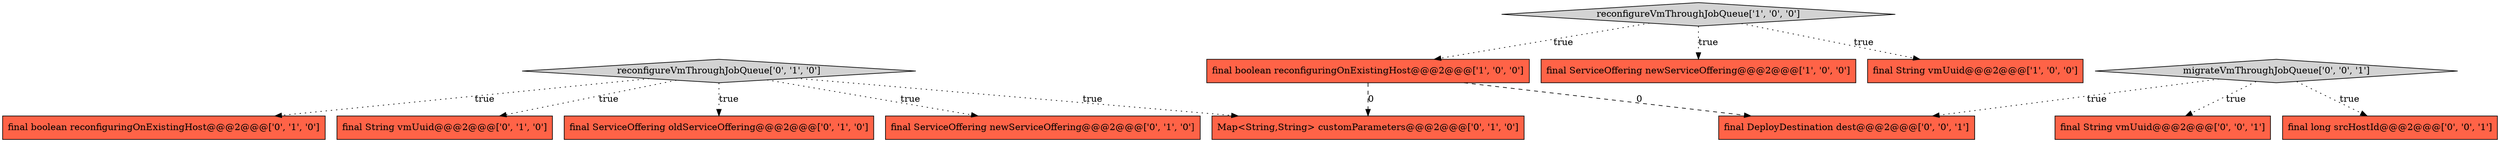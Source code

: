 digraph {
5 [style = filled, label = "final boolean reconfiguringOnExistingHost@@@2@@@['0', '1', '0']", fillcolor = tomato, shape = box image = "AAA0AAABBB2BBB"];
6 [style = filled, label = "reconfigureVmThroughJobQueue['0', '1', '0']", fillcolor = lightgray, shape = diamond image = "AAA0AAABBB2BBB"];
7 [style = filled, label = "final String vmUuid@@@2@@@['0', '1', '0']", fillcolor = tomato, shape = box image = "AAA0AAABBB2BBB"];
8 [style = filled, label = "final ServiceOffering oldServiceOffering@@@2@@@['0', '1', '0']", fillcolor = tomato, shape = box image = "AAA0AAABBB2BBB"];
3 [style = filled, label = "reconfigureVmThroughJobQueue['1', '0', '0']", fillcolor = lightgray, shape = diamond image = "AAA0AAABBB1BBB"];
4 [style = filled, label = "final ServiceOffering newServiceOffering@@@2@@@['0', '1', '0']", fillcolor = tomato, shape = box image = "AAA0AAABBB2BBB"];
12 [style = filled, label = "final long srcHostId@@@2@@@['0', '0', '1']", fillcolor = tomato, shape = box image = "AAA0AAABBB3BBB"];
9 [style = filled, label = "Map<String,String> customParameters@@@2@@@['0', '1', '0']", fillcolor = tomato, shape = box image = "AAA1AAABBB2BBB"];
11 [style = filled, label = "migrateVmThroughJobQueue['0', '0', '1']", fillcolor = lightgray, shape = diamond image = "AAA0AAABBB3BBB"];
1 [style = filled, label = "final ServiceOffering newServiceOffering@@@2@@@['1', '0', '0']", fillcolor = tomato, shape = box image = "AAA0AAABBB1BBB"];
13 [style = filled, label = "final DeployDestination dest@@@2@@@['0', '0', '1']", fillcolor = tomato, shape = box image = "AAA0AAABBB3BBB"];
0 [style = filled, label = "final String vmUuid@@@2@@@['1', '0', '0']", fillcolor = tomato, shape = box image = "AAA0AAABBB1BBB"];
10 [style = filled, label = "final String vmUuid@@@2@@@['0', '0', '1']", fillcolor = tomato, shape = box image = "AAA0AAABBB3BBB"];
2 [style = filled, label = "final boolean reconfiguringOnExistingHost@@@2@@@['1', '0', '0']", fillcolor = tomato, shape = box image = "AAA1AAABBB1BBB"];
6->5 [style = dotted, label="true"];
11->13 [style = dotted, label="true"];
6->4 [style = dotted, label="true"];
6->9 [style = dotted, label="true"];
2->9 [style = dashed, label="0"];
6->8 [style = dotted, label="true"];
3->1 [style = dotted, label="true"];
2->13 [style = dashed, label="0"];
11->10 [style = dotted, label="true"];
3->2 [style = dotted, label="true"];
11->12 [style = dotted, label="true"];
3->0 [style = dotted, label="true"];
6->7 [style = dotted, label="true"];
}
